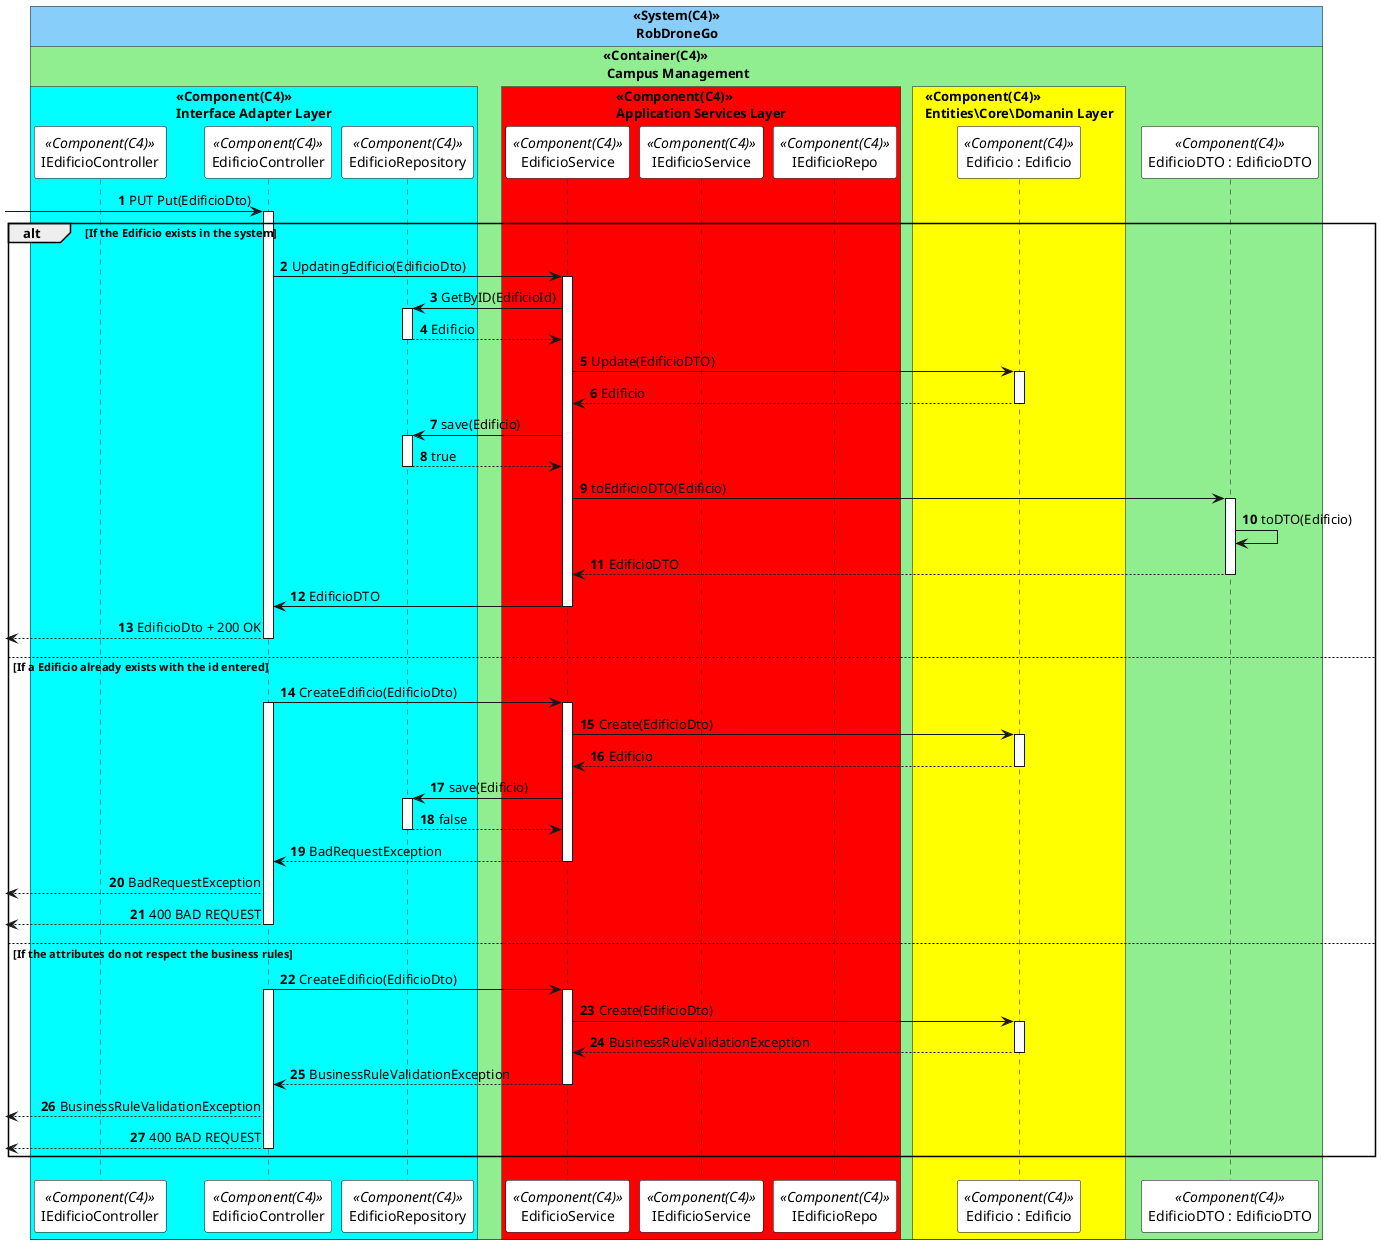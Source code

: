 @startuml updateEdificioSD
autonumber

skinparam sequence {
ParticipantBorderColor black
ParticipantBackgroundColor white
}


!pragma teoz true
box "<<System(C4)>>\n RobDroneGo" #LightSkyBlue
    box "<<Container(C4)>>\n Campus Management" #LightGreen

        box "<<Component(C4)>>\nInterface Adapter Layer" #Cyan
            participant IEdificioController as  ICTL <<Component(C4)>>
            participant EdificioController as  CTL <<Component(C4)>>
            participant EdificioRepository as  DR <<Component(C4)>>
        end box
        box "<<Component(C4)>>\nApplication Services Layer" #Red
            participant EdificioService as  SV <<Component(C4)>>
            participant IEdificioService as  ISV <<Component(C4)>>
            participant IEdificioRepo as  IER <<Component(C4)>>
        end box
        box "<<Component(C4)>>\nEntities\Core\Domanin Layer" #Yellow
            participant "Edificio : Edificio" as  Edificio <<Component(C4)>>
        end box
    participant "EdificioDTO : EdificioDTO" as  DTO <<Component(C4)>>

    end box
end box


 -> CTL: PUT Put(EdificioDto)
 activate CTL
alt If the Edificio exists in the system


    CTL -> SV : UpdatingEdificio(EdificioDto)
    activate SV
    

    SV -> DR: GetByID(EdificioId)
    activate DR
    DR --> SV: Edificio
    deactivate DR

    SV -> Edificio : Update(EdificioDTO)
    activate Edificio
    Edificio --> SV : Edificio
    deactivate Edificio

    SV -> DR : save(Edificio)
    activate DR
    DR --> SV : true
     deactivate DR
    SV -> DTO : toEdificioDTO(Edificio)
    activate DTO
    DTO -> DTO: toDTO(Edificio)
    
    DTO --> SV : EdificioDTO
    deactivate DTO
    SV -> CTL : EdificioDTO
    deactivate SV
     <-- CTL : EdificioDto + 200 OK
     deactivate CTL




else If a Edificio already exists with the id entered




CTL -> SV : CreateEdificio(EdificioDto)
activate CTL
activate SV

SV -> Edificio : Create(EdificioDto)
activate Edificio
Edificio --> SV : Edificio
deactivate Edificio

SV -> DR : save(Edificio)
activate DR
DR --> SV : false
deactivate DR
SV --> CTL : BadRequestException
deactivate SV
 <-- CTL : BadRequestException


 <-- CTL: 400 BAD REQUEST
deactivate CTL




else If the attributes do not respect the business rules


CTL -> SV : CreateEdificio(EdificioDto)
activate CTL
activate SV

SV -> Edificio : Create(EdificioDto)
activate Edificio
Edificio --> SV : BusinessRuleValidationException
deactivate Edificio

SV --> CTL : BusinessRuleValidationException
deactivate SV
 <-- CTL : BusinessRuleValidationException

 <-- CTL: 400 BAD REQUEST
deactivate CTL


end

@enduml